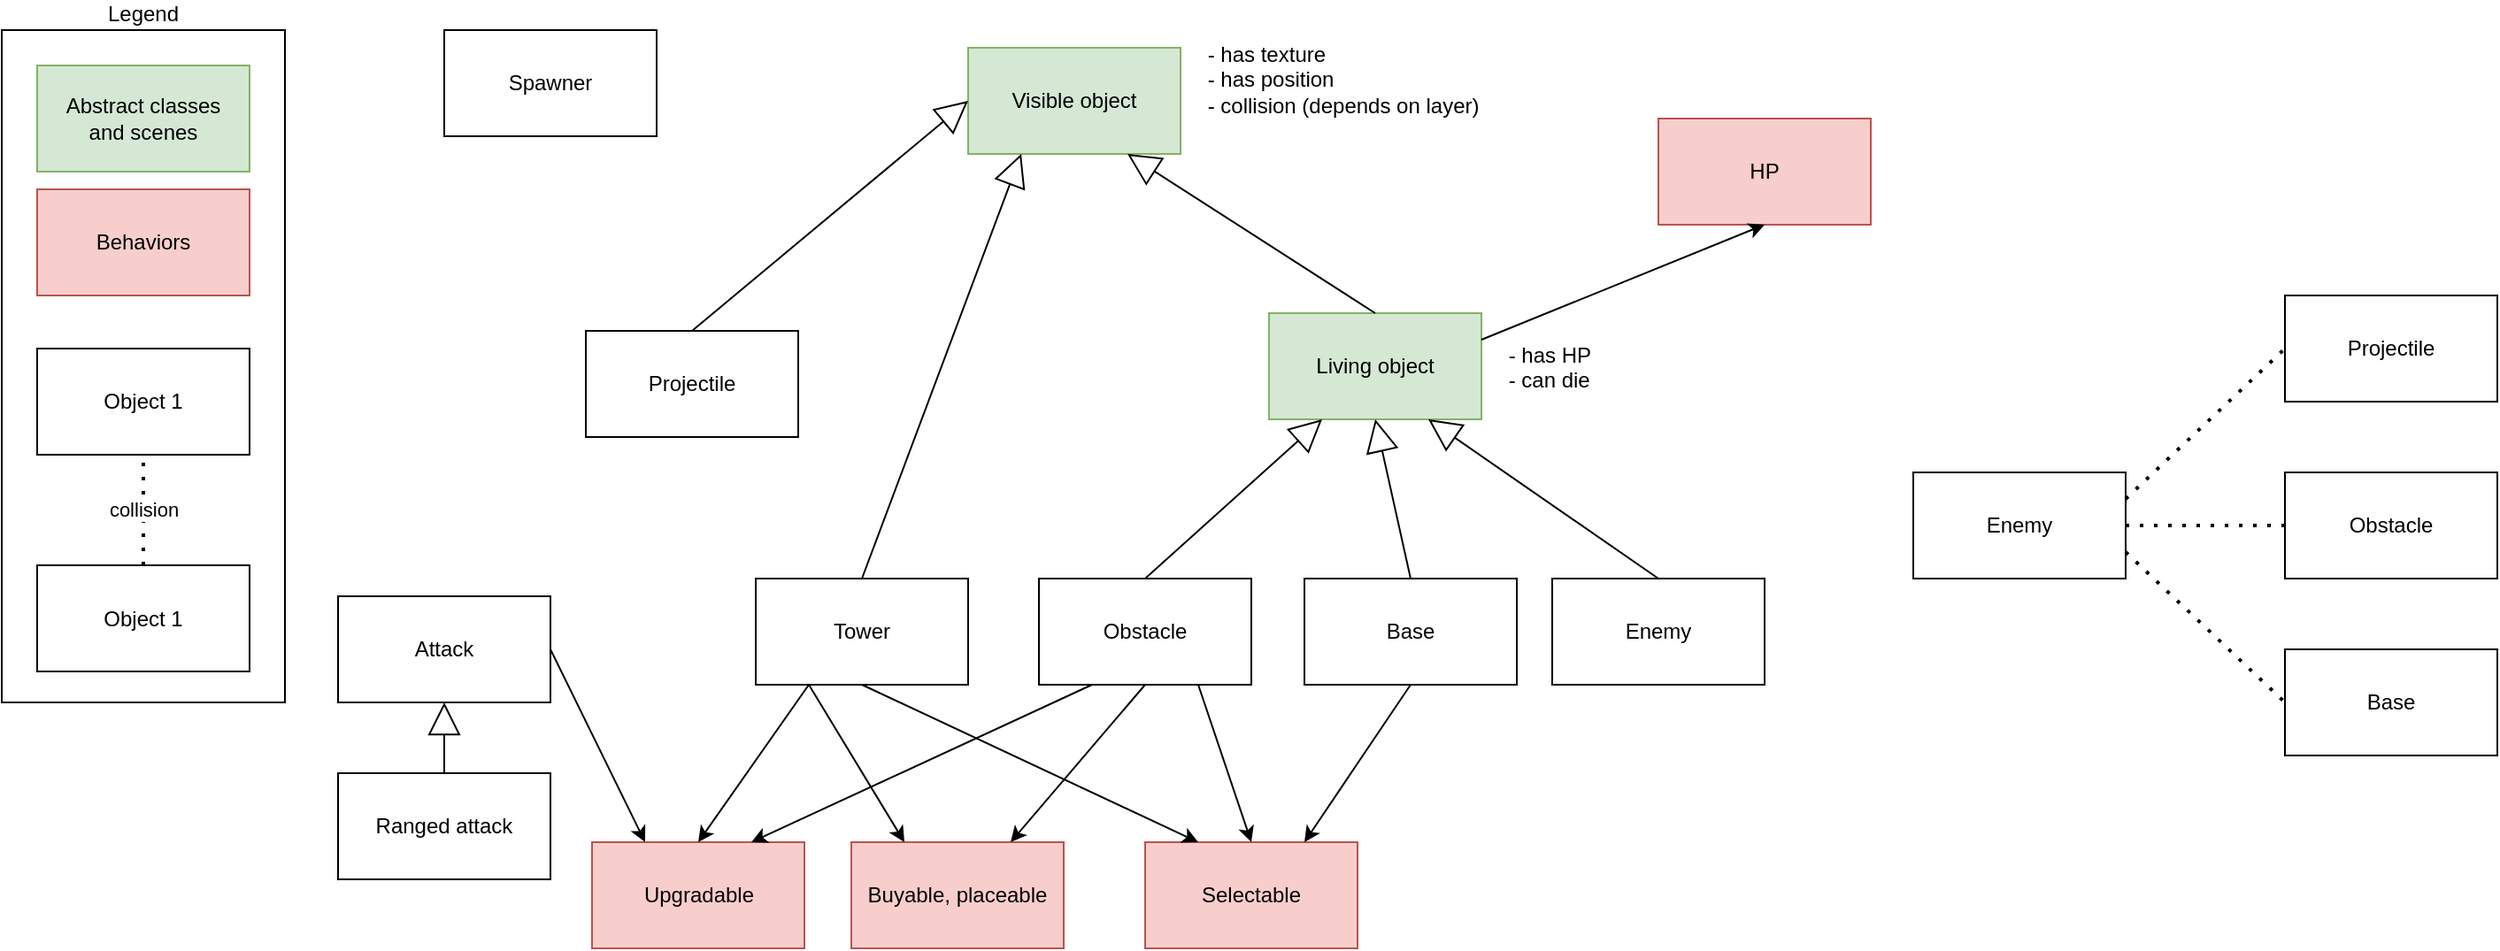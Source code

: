 <mxfile version="14.6.13" type="device"><diagram id="rPz9LQz7yeChiZ9hAjKo" name="Stránka-"><mxGraphModel dx="1422" dy="822" grid="1" gridSize="10" guides="1" tooltips="1" connect="1" arrows="1" fold="1" page="1" pageScale="1" pageWidth="827" pageHeight="1169" math="0" shadow="0"><root><mxCell id="0"/><mxCell id="1" parent="0"/><mxCell id="RuPXgUQ69DX5sEYB_wH7-45" value="Legend" style="rounded=0;whiteSpace=wrap;html=1;align=center;fillColor=none;labelPosition=center;verticalLabelPosition=top;verticalAlign=bottom;" vertex="1" parent="1"><mxGeometry x="20" y="20" width="160" height="380" as="geometry"/></mxCell><mxCell id="RuPXgUQ69DX5sEYB_wH7-1" value="Tower" style="rounded=0;whiteSpace=wrap;html=1;labelPosition=center;verticalLabelPosition=middle;align=center;verticalAlign=middle;" vertex="1" parent="1"><mxGeometry x="446" y="330" width="120" height="60" as="geometry"/></mxCell><mxCell id="RuPXgUQ69DX5sEYB_wH7-2" value="Enemy" style="rounded=0;whiteSpace=wrap;html=1;" vertex="1" parent="1"><mxGeometry x="896" y="330" width="120" height="60" as="geometry"/></mxCell><mxCell id="RuPXgUQ69DX5sEYB_wH7-3" value="Base" style="rounded=0;whiteSpace=wrap;html=1;" vertex="1" parent="1"><mxGeometry x="756" y="330" width="120" height="60" as="geometry"/></mxCell><mxCell id="RuPXgUQ69DX5sEYB_wH7-4" value="Obstacle" style="rounded=0;whiteSpace=wrap;html=1;" vertex="1" parent="1"><mxGeometry x="606" y="330" width="120" height="60" as="geometry"/></mxCell><mxCell id="RuPXgUQ69DX5sEYB_wH7-5" value="Living object" style="rounded=0;whiteSpace=wrap;html=1;fillColor=#d5e8d4;strokeColor=#82b366;" vertex="1" parent="1"><mxGeometry x="736" y="180" width="120" height="60" as="geometry"/></mxCell><mxCell id="RuPXgUQ69DX5sEYB_wH7-7" value="" style="endArrow=block;endSize=16;endFill=0;html=1;exitX=0.5;exitY=0;exitDx=0;exitDy=0;entryX=0.25;entryY=1;entryDx=0;entryDy=0;" edge="1" parent="1" source="RuPXgUQ69DX5sEYB_wH7-4" target="RuPXgUQ69DX5sEYB_wH7-5"><mxGeometry width="160" relative="1" as="geometry"><mxPoint x="796" y="270" as="sourcePoint"/><mxPoint x="796" y="220" as="targetPoint"/></mxGeometry></mxCell><mxCell id="RuPXgUQ69DX5sEYB_wH7-8" value="" style="endArrow=block;endSize=16;endFill=0;html=1;exitX=0.5;exitY=0;exitDx=0;exitDy=0;entryX=0.5;entryY=1;entryDx=0;entryDy=0;" edge="1" parent="1" source="RuPXgUQ69DX5sEYB_wH7-3" target="RuPXgUQ69DX5sEYB_wH7-5"><mxGeometry width="160" relative="1" as="geometry"><mxPoint x="546" y="140" as="sourcePoint"/><mxPoint x="546" y="90" as="targetPoint"/></mxGeometry></mxCell><mxCell id="RuPXgUQ69DX5sEYB_wH7-9" value="" style="endArrow=block;endSize=16;endFill=0;html=1;exitX=0.5;exitY=0;exitDx=0;exitDy=0;entryX=0.75;entryY=1;entryDx=0;entryDy=0;" edge="1" parent="1" source="RuPXgUQ69DX5sEYB_wH7-2" target="RuPXgUQ69DX5sEYB_wH7-5"><mxGeometry width="160" relative="1" as="geometry"><mxPoint x="556" y="150" as="sourcePoint"/><mxPoint x="556" y="100" as="targetPoint"/></mxGeometry></mxCell><mxCell id="RuPXgUQ69DX5sEYB_wH7-10" value="Attack" style="rounded=0;whiteSpace=wrap;html=1;" vertex="1" parent="1"><mxGeometry x="210" y="340" width="120" height="60" as="geometry"/></mxCell><mxCell id="RuPXgUQ69DX5sEYB_wH7-11" value="Projectile" style="rounded=0;whiteSpace=wrap;html=1;" vertex="1" parent="1"><mxGeometry x="350" y="190" width="120" height="60" as="geometry"/></mxCell><mxCell id="RuPXgUQ69DX5sEYB_wH7-12" value="Spawner" style="rounded=0;whiteSpace=wrap;html=1;" vertex="1" parent="1"><mxGeometry x="270" y="20" width="120" height="60" as="geometry"/></mxCell><mxCell id="RuPXgUQ69DX5sEYB_wH7-13" value="Ranged attack" style="rounded=0;whiteSpace=wrap;html=1;" vertex="1" parent="1"><mxGeometry x="210" y="440" width="120" height="60" as="geometry"/></mxCell><mxCell id="RuPXgUQ69DX5sEYB_wH7-14" value="" style="endArrow=block;endSize=16;endFill=0;html=1;exitX=0.5;exitY=0;exitDx=0;exitDy=0;entryX=0.5;entryY=1;entryDx=0;entryDy=0;" edge="1" parent="1" source="RuPXgUQ69DX5sEYB_wH7-13" target="RuPXgUQ69DX5sEYB_wH7-10"><mxGeometry width="160" relative="1" as="geometry"><mxPoint x="300" y="50" as="sourcePoint"/><mxPoint x="300" as="targetPoint"/></mxGeometry></mxCell><mxCell id="RuPXgUQ69DX5sEYB_wH7-15" value="Visible object" style="rounded=0;whiteSpace=wrap;html=1;fillColor=#d5e8d4;strokeColor=#82b366;" vertex="1" parent="1"><mxGeometry x="566" y="30" width="120" height="60" as="geometry"/></mxCell><mxCell id="RuPXgUQ69DX5sEYB_wH7-16" value="" style="endArrow=block;endSize=16;endFill=0;html=1;exitX=0.5;exitY=0;exitDx=0;exitDy=0;entryX=0.75;entryY=1;entryDx=0;entryDy=0;" edge="1" parent="1" source="RuPXgUQ69DX5sEYB_wH7-5" target="RuPXgUQ69DX5sEYB_wH7-15"><mxGeometry width="160" relative="1" as="geometry"><mxPoint x="436" y="140" as="sourcePoint"/><mxPoint x="636" y="100" as="targetPoint"/></mxGeometry></mxCell><mxCell id="RuPXgUQ69DX5sEYB_wH7-17" value="" style="endArrow=block;endSize=16;endFill=0;html=1;exitX=0.5;exitY=0;exitDx=0;exitDy=0;entryX=0.25;entryY=1;entryDx=0;entryDy=0;" edge="1" parent="1" source="RuPXgUQ69DX5sEYB_wH7-1" target="RuPXgUQ69DX5sEYB_wH7-15"><mxGeometry width="160" relative="1" as="geometry"><mxPoint x="436" y="140" as="sourcePoint"/><mxPoint x="436" y="90" as="targetPoint"/></mxGeometry></mxCell><mxCell id="RuPXgUQ69DX5sEYB_wH7-18" value="" style="endArrow=block;endSize=16;endFill=0;html=1;exitX=0.5;exitY=0;exitDx=0;exitDy=0;entryX=0;entryY=0.5;entryDx=0;entryDy=0;" edge="1" parent="1" source="RuPXgUQ69DX5sEYB_wH7-11" target="RuPXgUQ69DX5sEYB_wH7-15"><mxGeometry width="160" relative="1" as="geometry"><mxPoint x="276" y="150" as="sourcePoint"/><mxPoint x="276" y="100" as="targetPoint"/></mxGeometry></mxCell><mxCell id="RuPXgUQ69DX5sEYB_wH7-19" value="&amp;nbsp;- has texture&lt;br&gt;&amp;nbsp;- has position&lt;br&gt;&amp;nbsp;- collision (depends on layer)" style="text;html=1;strokeColor=none;fillColor=none;align=left;verticalAlign=top;whiteSpace=wrap;rounded=0;labelPosition=center;verticalLabelPosition=middle;" vertex="1" parent="1"><mxGeometry x="696" y="20" width="250" height="120" as="geometry"/></mxCell><mxCell id="RuPXgUQ69DX5sEYB_wH7-20" value="&amp;nbsp;- has HP&lt;br&gt;&amp;nbsp;- can die" style="text;html=1;strokeColor=none;fillColor=none;align=left;verticalAlign=top;whiteSpace=wrap;rounded=0;" vertex="1" parent="1"><mxGeometry x="866" y="190" width="120" height="90" as="geometry"/></mxCell><mxCell id="RuPXgUQ69DX5sEYB_wH7-21" value="HP" style="rounded=0;whiteSpace=wrap;html=1;align=center;fillColor=#f8cecc;strokeColor=#b85450;" vertex="1" parent="1"><mxGeometry x="956" y="70" width="120" height="60" as="geometry"/></mxCell><mxCell id="RuPXgUQ69DX5sEYB_wH7-22" value="" style="endArrow=classic;html=1;exitX=1;exitY=0.25;exitDx=0;exitDy=0;entryX=0.5;entryY=1;entryDx=0;entryDy=0;" edge="1" parent="1" source="RuPXgUQ69DX5sEYB_wH7-5" target="RuPXgUQ69DX5sEYB_wH7-21"><mxGeometry width="50" height="50" relative="1" as="geometry"><mxPoint x="886" y="310" as="sourcePoint"/><mxPoint x="1136" y="150" as="targetPoint"/></mxGeometry></mxCell><mxCell id="RuPXgUQ69DX5sEYB_wH7-23" value="Selectable" style="rounded=0;whiteSpace=wrap;html=1;align=center;fillColor=#f8cecc;strokeColor=#b85450;" vertex="1" parent="1"><mxGeometry x="666" y="479" width="120" height="60" as="geometry"/></mxCell><mxCell id="RuPXgUQ69DX5sEYB_wH7-24" value="Abstract classes&lt;br&gt;and scenes" style="rounded=0;whiteSpace=wrap;html=1;align=center;fillColor=#d5e8d4;strokeColor=#82b366;" vertex="1" parent="1"><mxGeometry x="40" y="40" width="120" height="60" as="geometry"/></mxCell><mxCell id="RuPXgUQ69DX5sEYB_wH7-25" value="Behaviors" style="rounded=0;whiteSpace=wrap;html=1;align=center;fillColor=#f8cecc;strokeColor=#b85450;" vertex="1" parent="1"><mxGeometry x="40" y="110" width="120" height="60" as="geometry"/></mxCell><mxCell id="RuPXgUQ69DX5sEYB_wH7-26" value="" style="endArrow=classic;html=1;exitX=0.5;exitY=1;exitDx=0;exitDy=0;entryX=0.25;entryY=0;entryDx=0;entryDy=0;" edge="1" parent="1" source="RuPXgUQ69DX5sEYB_wH7-1" target="RuPXgUQ69DX5sEYB_wH7-23"><mxGeometry width="50" height="50" relative="1" as="geometry"><mxPoint x="696" y="260" as="sourcePoint"/><mxPoint x="646" y="310" as="targetPoint"/></mxGeometry></mxCell><mxCell id="RuPXgUQ69DX5sEYB_wH7-27" value="" style="endArrow=classic;html=1;exitX=0.75;exitY=1;exitDx=0;exitDy=0;entryX=0.5;entryY=0;entryDx=0;entryDy=0;" edge="1" parent="1" source="RuPXgUQ69DX5sEYB_wH7-4" target="RuPXgUQ69DX5sEYB_wH7-23"><mxGeometry width="50" height="50" relative="1" as="geometry"><mxPoint x="696" y="260" as="sourcePoint"/><mxPoint x="646" y="310" as="targetPoint"/></mxGeometry></mxCell><mxCell id="RuPXgUQ69DX5sEYB_wH7-28" value="" style="endArrow=classic;html=1;exitX=0.5;exitY=1;exitDx=0;exitDy=0;entryX=0.75;entryY=0;entryDx=0;entryDy=0;" edge="1" parent="1" source="RuPXgUQ69DX5sEYB_wH7-3" target="RuPXgUQ69DX5sEYB_wH7-23"><mxGeometry width="50" height="50" relative="1" as="geometry"><mxPoint x="696" y="260" as="sourcePoint"/><mxPoint x="646" y="310" as="targetPoint"/></mxGeometry></mxCell><mxCell id="RuPXgUQ69DX5sEYB_wH7-29" value="Buyable, placeable" style="rounded=0;whiteSpace=wrap;html=1;align=center;fillColor=#f8cecc;strokeColor=#b85450;" vertex="1" parent="1"><mxGeometry x="500" y="479" width="120" height="60" as="geometry"/></mxCell><mxCell id="RuPXgUQ69DX5sEYB_wH7-30" value="" style="endArrow=classic;html=1;exitX=0.25;exitY=1;exitDx=0;exitDy=0;entryX=0.25;entryY=0;entryDx=0;entryDy=0;" edge="1" parent="1" source="RuPXgUQ69DX5sEYB_wH7-1" target="RuPXgUQ69DX5sEYB_wH7-29"><mxGeometry width="50" height="50" relative="1" as="geometry"><mxPoint x="696" y="260" as="sourcePoint"/><mxPoint x="646" y="310" as="targetPoint"/></mxGeometry></mxCell><mxCell id="RuPXgUQ69DX5sEYB_wH7-31" value="" style="endArrow=classic;html=1;exitX=0.5;exitY=1;exitDx=0;exitDy=0;entryX=0.75;entryY=0;entryDx=0;entryDy=0;" edge="1" parent="1" source="RuPXgUQ69DX5sEYB_wH7-4" target="RuPXgUQ69DX5sEYB_wH7-29"><mxGeometry width="50" height="50" relative="1" as="geometry"><mxPoint x="646" y="310" as="sourcePoint"/><mxPoint x="696" y="260" as="targetPoint"/></mxGeometry></mxCell><mxCell id="RuPXgUQ69DX5sEYB_wH7-32" value="Enemy" style="rounded=0;whiteSpace=wrap;html=1;" vertex="1" parent="1"><mxGeometry x="1100" y="270" width="120" height="60" as="geometry"/></mxCell><mxCell id="RuPXgUQ69DX5sEYB_wH7-33" value="Projectile" style="rounded=0;whiteSpace=wrap;html=1;" vertex="1" parent="1"><mxGeometry x="1310" y="170" width="120" height="60" as="geometry"/></mxCell><mxCell id="RuPXgUQ69DX5sEYB_wH7-34" value="Obstacle" style="rounded=0;whiteSpace=wrap;html=1;" vertex="1" parent="1"><mxGeometry x="1310" y="270" width="120" height="60" as="geometry"/></mxCell><mxCell id="RuPXgUQ69DX5sEYB_wH7-35" value="Base" style="rounded=0;whiteSpace=wrap;html=1;" vertex="1" parent="1"><mxGeometry x="1310" y="370" width="120" height="60" as="geometry"/></mxCell><mxCell id="RuPXgUQ69DX5sEYB_wH7-39" value="" style="endArrow=none;dashed=1;html=1;dashPattern=1 3;strokeWidth=2;exitX=1;exitY=0.25;exitDx=0;exitDy=0;entryX=0;entryY=0.5;entryDx=0;entryDy=0;" edge="1" parent="1" source="RuPXgUQ69DX5sEYB_wH7-32" target="RuPXgUQ69DX5sEYB_wH7-33"><mxGeometry width="50" height="50" relative="1" as="geometry"><mxPoint x="1210" y="220" as="sourcePoint"/><mxPoint x="1260" y="170" as="targetPoint"/></mxGeometry></mxCell><mxCell id="RuPXgUQ69DX5sEYB_wH7-40" value="" style="endArrow=none;dashed=1;html=1;dashPattern=1 3;strokeWidth=2;exitX=1;exitY=0.5;exitDx=0;exitDy=0;entryX=0;entryY=0.5;entryDx=0;entryDy=0;" edge="1" parent="1" source="RuPXgUQ69DX5sEYB_wH7-32" target="RuPXgUQ69DX5sEYB_wH7-34"><mxGeometry width="50" height="50" relative="1" as="geometry"><mxPoint x="1220" y="230" as="sourcePoint"/><mxPoint x="1270" y="180" as="targetPoint"/></mxGeometry></mxCell><mxCell id="RuPXgUQ69DX5sEYB_wH7-41" value="" style="endArrow=none;dashed=1;html=1;dashPattern=1 3;strokeWidth=2;exitX=1;exitY=0.75;exitDx=0;exitDy=0;entryX=0;entryY=0.5;entryDx=0;entryDy=0;" edge="1" parent="1" source="RuPXgUQ69DX5sEYB_wH7-32" target="RuPXgUQ69DX5sEYB_wH7-35"><mxGeometry width="50" height="50" relative="1" as="geometry"><mxPoint x="1230" y="240" as="sourcePoint"/><mxPoint x="1280" y="190" as="targetPoint"/></mxGeometry></mxCell><mxCell id="RuPXgUQ69DX5sEYB_wH7-42" value="Object 1" style="rounded=0;whiteSpace=wrap;html=1;align=center;" vertex="1" parent="1"><mxGeometry x="40" y="200" width="120" height="60" as="geometry"/></mxCell><mxCell id="RuPXgUQ69DX5sEYB_wH7-43" value="Object 1" style="rounded=0;whiteSpace=wrap;html=1;align=center;" vertex="1" parent="1"><mxGeometry x="40" y="322.5" width="120" height="60" as="geometry"/></mxCell><mxCell id="RuPXgUQ69DX5sEYB_wH7-44" value="collision" style="endArrow=none;dashed=1;html=1;dashPattern=1 3;strokeWidth=2;entryX=0.5;entryY=1;entryDx=0;entryDy=0;exitX=0.5;exitY=0;exitDx=0;exitDy=0;" edge="1" parent="1" source="RuPXgUQ69DX5sEYB_wH7-43" target="RuPXgUQ69DX5sEYB_wH7-42"><mxGeometry width="50" height="50" relative="1" as="geometry"><mxPoint x="30" y="500" as="sourcePoint"/><mxPoint x="80" y="450" as="targetPoint"/></mxGeometry></mxCell><mxCell id="RuPXgUQ69DX5sEYB_wH7-46" value="Upgradable" style="rounded=0;whiteSpace=wrap;html=1;align=center;fillColor=#f8cecc;strokeColor=#b85450;" vertex="1" parent="1"><mxGeometry x="353.5" y="479" width="120" height="60" as="geometry"/></mxCell><mxCell id="RuPXgUQ69DX5sEYB_wH7-47" value="" style="endArrow=classic;html=1;exitX=1;exitY=0.5;exitDx=0;exitDy=0;entryX=0.25;entryY=0;entryDx=0;entryDy=0;" edge="1" parent="1" source="RuPXgUQ69DX5sEYB_wH7-10" target="RuPXgUQ69DX5sEYB_wH7-46"><mxGeometry width="50" height="50" relative="1" as="geometry"><mxPoint x="486" y="400" as="sourcePoint"/><mxPoint x="380" y="450" as="targetPoint"/></mxGeometry></mxCell><mxCell id="RuPXgUQ69DX5sEYB_wH7-48" value="" style="endArrow=classic;html=1;exitX=0.25;exitY=1;exitDx=0;exitDy=0;entryX=0.5;entryY=0;entryDx=0;entryDy=0;" edge="1" parent="1" source="RuPXgUQ69DX5sEYB_wH7-1" target="RuPXgUQ69DX5sEYB_wH7-46"><mxGeometry width="50" height="50" relative="1" as="geometry"><mxPoint x="580" y="420" as="sourcePoint"/><mxPoint x="630" y="370" as="targetPoint"/></mxGeometry></mxCell><mxCell id="RuPXgUQ69DX5sEYB_wH7-49" value="" style="endArrow=classic;html=1;entryX=0.75;entryY=0;entryDx=0;entryDy=0;exitX=0.25;exitY=1;exitDx=0;exitDy=0;" edge="1" parent="1" source="RuPXgUQ69DX5sEYB_wH7-4" target="RuPXgUQ69DX5sEYB_wH7-46"><mxGeometry width="50" height="50" relative="1" as="geometry"><mxPoint x="640" y="390" as="sourcePoint"/><mxPoint x="630" y="370" as="targetPoint"/></mxGeometry></mxCell></root></mxGraphModel></diagram></mxfile>